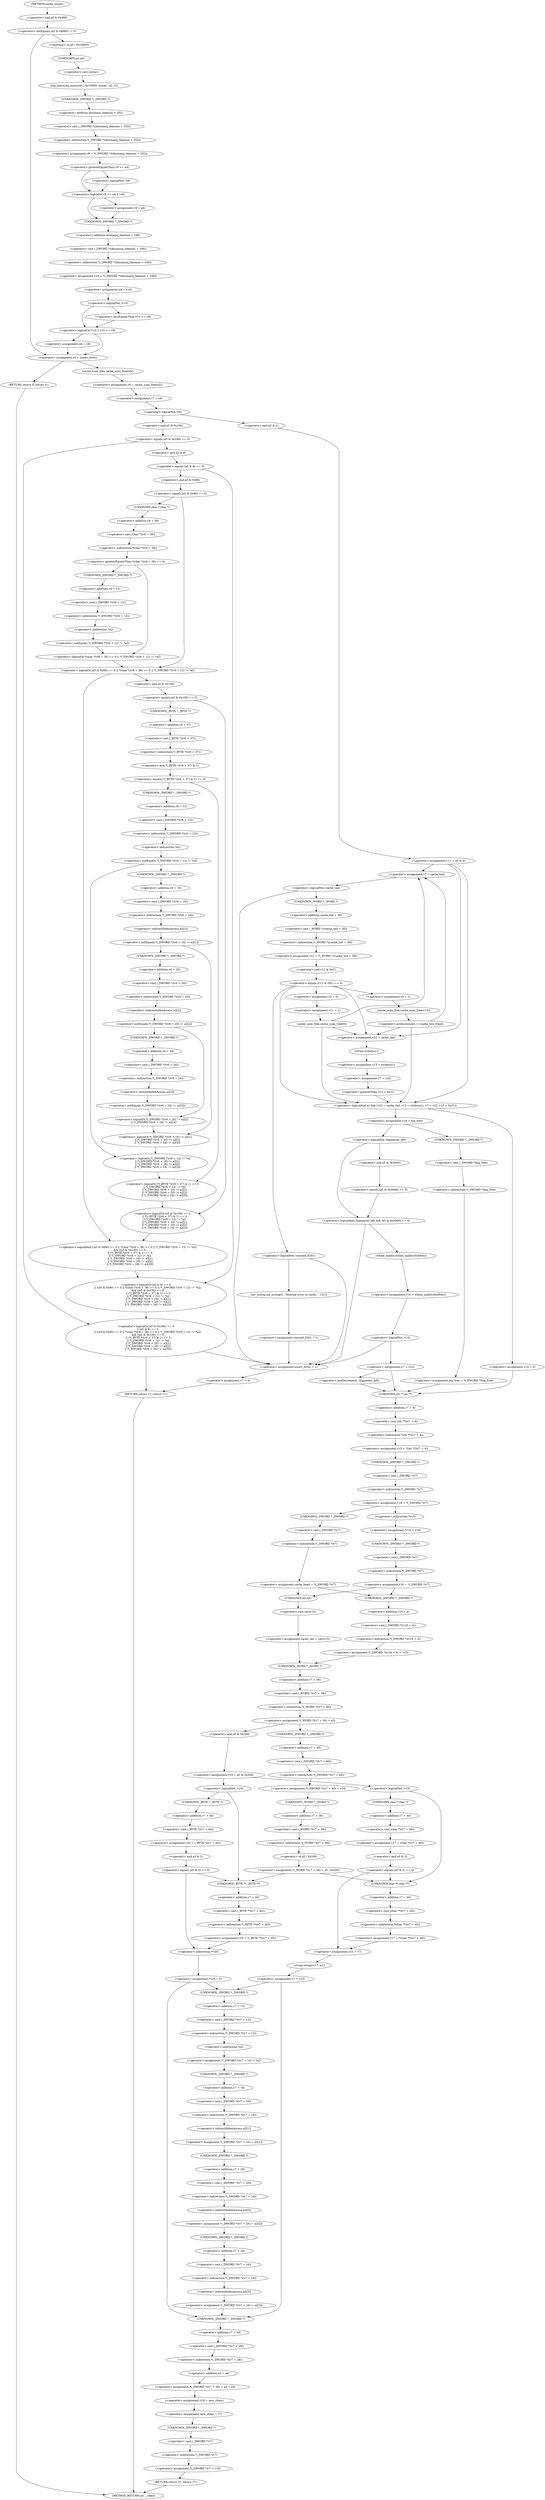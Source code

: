 digraph cache_insert {  
"1000145" [label = "(<operator>.notEquals,(a5 & 0x980) != 0)" ]
"1000146" [label = "(<operator>.and,a5 & 0x980)" ]
"1000151" [label = "(log_query,log_query(a5 | 0x10000, (int)a1, a2, 0))" ]
"1000152" [label = "(<operator>.or,a5 | 0x10000)" ]
"1000155" [label = "(<operator>.cast,(int)a1)" ]
"1000156" [label = "(UNKNOWN,int,int)" ]
"1000160" [label = "(<operator>.assignment,v9 = *(_DWORD *)(dnsmasq_daemon + 252))" ]
"1000162" [label = "(<operator>.indirection,*(_DWORD *)(dnsmasq_daemon + 252))" ]
"1000163" [label = "(<operator>.cast,(_DWORD *)(dnsmasq_daemon + 252))" ]
"1000164" [label = "(UNKNOWN,_DWORD *,_DWORD *)" ]
"1000165" [label = "(<operator>.addition,dnsmasq_daemon + 252)" ]
"1000169" [label = "(<operator>.logicalOr,v9 >= a4 || !v9)" ]
"1000170" [label = "(<operator>.greaterEqualsThan,v9 >= a4)" ]
"1000173" [label = "(<operator>.logicalNot,!v9)" ]
"1000175" [label = "(<operator>.assignment,v9 = a4)" ]
"1000178" [label = "(<operator>.assignment,v10 = *(_DWORD *)(dnsmasq_daemon + 248))" ]
"1000180" [label = "(<operator>.indirection,*(_DWORD *)(dnsmasq_daemon + 248))" ]
"1000181" [label = "(<operator>.cast,(_DWORD *)(dnsmasq_daemon + 248))" ]
"1000182" [label = "(UNKNOWN,_DWORD *,_DWORD *)" ]
"1000183" [label = "(<operator>.addition,dnsmasq_daemon + 248)" ]
"1000186" [label = "(<operator>.assignment,a4 = v10)" ]
"1000190" [label = "(<operator>.logicalOr,!v10 || v10 <= v9)" ]
"1000191" [label = "(<operator>.logicalNot,!v10)" ]
"1000193" [label = "(<operator>.lessEqualsThan,v10 <= v9)" ]
"1000196" [label = "(<operator>.assignment,a4 = v9)" ]
"1000199" [label = "(<operator>.assignment,v5 = insert_error)" ]
"1000204" [label = "(RETURN,return 0;,return 0;)" ]
"1000206" [label = "(<operator>.assignment,v6 = cache_scan_free(a5))" ]
"1000208" [label = "(cache_scan_free,cache_scan_free(a5))" ]
"1000210" [label = "(<operator>.assignment,v7 = v6)" ]
"1000214" [label = "(<operator>.logicalNot,!v6)" ]
"1000217" [label = "(<operator>.assignment,v11 = a5 & 4)" ]
"1000219" [label = "(<operator>.and,a5 & 4)" ]
"1000225" [label = "(<operator>.assignment,v7 = cache_tail)" ]
"1000229" [label = "(<operator>.logicalNot,!cache_tail)" ]
"1000232" [label = "(<operator>.assignment,v12 = *(_WORD *)(cache_tail + 36))" ]
"1000234" [label = "(<operator>.indirection,*(_WORD *)(cache_tail + 36))" ]
"1000235" [label = "(<operator>.cast,(_WORD *)(cache_tail + 36))" ]
"1000236" [label = "(UNKNOWN,_WORD *,_WORD *)" ]
"1000237" [label = "(<operator>.addition,cache_tail + 36)" ]
"1000241" [label = "(<operator>.equals,(v12 & 0xC) == 0)" ]
"1000242" [label = "(<operator>.and,v12 & 0xC)" ]
"1000251" [label = "(<operator>.logicalNot,!warned_8301)" ]
"1000254" [label = "(my_syslog,my_syslog(3, \"Internal error in cache.\", v21))" ]
"1000258" [label = "(<operator>.assignment,warned_8301 = 1)" ]
"1000265" [label = "(<operator>.assignment,v5 = 1)" ]
"1000268" [label = "(cache_scan_free,cache_scan_free(v12))" ]
"1000270" [label = "(<operator>.preIncrement,++cache_live_freed)" ]
"1000274" [label = "(<operator>.assignment,v5 = 0)" ]
"1000277" [label = "(<operator>.assignment,v11 = 1)" ]
"1000280" [label = "(cache_scan_free,cache_scan_free(0))" ]
"1000283" [label = "(<operator>.logicalAnd,a1 && (v22 = cache_tail, v13 = strlen(a1), v7 = v22, v13 > 0x31))" ]
"1000286" [label = "(<operator>.assignment,v22 = cache_tail)" ]
"1000290" [label = "(<operator>.assignment,v13 = strlen(a1))" ]
"1000292" [label = "(strlen,strlen(a1))" ]
"1000295" [label = "(<operator>.assignment,v7 = v22)" ]
"1000298" [label = "(<operator>.greaterThan,v13 > 0x31)" ]
"1000302" [label = "(<operator>.assignment,v14 = big_free)" ]
"1000308" [label = "(<operator>.assignment,big_free = *(_DWORD *)big_free)" ]
"1000310" [label = "(<operator>.indirection,*(_DWORD *)big_free)" ]
"1000311" [label = "(<operator>.cast,(_DWORD *)big_free)" ]
"1000312" [label = "(UNKNOWN,_DWORD *,_DWORD *)" ]
"1000317" [label = "(<operator>.logicalAnd,!bignames_left && (a5 & 0x5000) == 0)" ]
"1000318" [label = "(<operator>.logicalNot,!bignames_left)" ]
"1000320" [label = "(<operator>.equals,(a5 & 0x5000) == 0)" ]
"1000321" [label = "(<operator>.and,a5 & 0x5000)" ]
"1000326" [label = "(<operator>.assignment,v14 = whine_malloc(0x404u))" ]
"1000328" [label = "(whine_malloc,whine_malloc(0x404u))" ]
"1000331" [label = "(<operator>.logicalNot,!v14)" ]
"1000334" [label = "(<operator>.assignment,v7 = v22)" ]
"1000339" [label = "(<operator>.preDecrement,--bignames_left)" ]
"1000343" [label = "(<operator>.assignment,v14 = 0)" ]
"1000346" [label = "(<operator>.assignment,v15 = *(int **)(v7 + 4))" ]
"1000348" [label = "(<operator>.indirection,*(int **)(v7 + 4))" ]
"1000349" [label = "(<operator>.cast,(int **)(v7 + 4))" ]
"1000350" [label = "(UNKNOWN,int **,int **)" ]
"1000351" [label = "(<operator>.addition,v7 + 4)" ]
"1000354" [label = "(<operator>.assignment,v16 = *(_DWORD *)v7)" ]
"1000356" [label = "(<operator>.indirection,*(_DWORD *)v7)" ]
"1000357" [label = "(<operator>.cast,(_DWORD *)v7)" ]
"1000358" [label = "(UNKNOWN,_DWORD *,_DWORD *)" ]
"1000363" [label = "(<operator>.assignment,*v15 = v16)" ]
"1000364" [label = "(<operator>.indirection,*v15)" ]
"1000367" [label = "(<operator>.assignment,v16 = *(_DWORD *)v7)" ]
"1000369" [label = "(<operator>.indirection,*(_DWORD *)v7)" ]
"1000370" [label = "(<operator>.cast,(_DWORD *)v7)" ]
"1000371" [label = "(UNKNOWN,_DWORD *,_DWORD *)" ]
"1000375" [label = "(<operator>.assignment,cache_head = *(_DWORD *)v7)" ]
"1000377" [label = "(<operator>.indirection,*(_DWORD *)v7)" ]
"1000378" [label = "(<operator>.cast,(_DWORD *)v7)" ]
"1000379" [label = "(UNKNOWN,_DWORD *,_DWORD *)" ]
"1000383" [label = "(<operator>.assignment,*(_DWORD *)(v16 + 4) = v15)" ]
"1000384" [label = "(<operator>.indirection,*(_DWORD *)(v16 + 4))" ]
"1000385" [label = "(<operator>.cast,(_DWORD *)(v16 + 4))" ]
"1000386" [label = "(UNKNOWN,_DWORD *,_DWORD *)" ]
"1000387" [label = "(<operator>.addition,v16 + 4)" ]
"1000392" [label = "(<operator>.assignment,cache_tail = (int)v15)" ]
"1000394" [label = "(<operator>.cast,(int)v15)" ]
"1000395" [label = "(UNKNOWN,int,int)" ]
"1000397" [label = "(<operator>.assignment,*(_WORD *)(v7 + 36) = a5)" ]
"1000398" [label = "(<operator>.indirection,*(_WORD *)(v7 + 36))" ]
"1000399" [label = "(<operator>.cast,(_WORD *)(v7 + 36))" ]
"1000400" [label = "(UNKNOWN,_WORD *,_WORD *)" ]
"1000401" [label = "(<operator>.addition,v7 + 36)" ]
"1000408" [label = "(<operator>.assignment,*(_DWORD *)(v7 + 40) = v14)" ]
"1000409" [label = "(<operator>.indirection,*(_DWORD *)(v7 + 40))" ]
"1000410" [label = "(<operator>.cast,(_DWORD *)(v7 + 40))" ]
"1000411" [label = "(UNKNOWN,_DWORD *,_DWORD *)" ]
"1000412" [label = "(<operator>.addition,v7 + 40)" ]
"1000416" [label = "(<operator>.assignment,*(_WORD *)(v7 + 36) = a5 | 0x200)" ]
"1000417" [label = "(<operator>.indirection,*(_WORD *)(v7 + 36))" ]
"1000418" [label = "(<operator>.cast,(_WORD *)(v7 + 36))" ]
"1000419" [label = "(UNKNOWN,_WORD *,_WORD *)" ]
"1000420" [label = "(<operator>.addition,v7 + 36)" ]
"1000423" [label = "(<operator>.or,a5 | 0x200)" ]
"1000430" [label = "(<operator>.assignment,v17 = *(char **)(v7 + 40))" ]
"1000432" [label = "(<operator>.indirection,*(char **)(v7 + 40))" ]
"1000433" [label = "(<operator>.cast,(char **)(v7 + 40))" ]
"1000434" [label = "(UNKNOWN,char **,char **)" ]
"1000435" [label = "(<operator>.addition,v7 + 40)" ]
"1000439" [label = "(<operator>.assignment,v23 = v7)" ]
"1000442" [label = "(strcpy,strcpy(v17, a1))" ]
"1000445" [label = "(<operator>.assignment,v7 = v23)" ]
"1000452" [label = "(<operator>.assignment,*(_DWORD *)(v7 + 12) = *a2)" ]
"1000453" [label = "(<operator>.indirection,*(_DWORD *)(v7 + 12))" ]
"1000454" [label = "(<operator>.cast,(_DWORD *)(v7 + 12))" ]
"1000455" [label = "(UNKNOWN,_DWORD *,_DWORD *)" ]
"1000456" [label = "(<operator>.addition,v7 + 12)" ]
"1000459" [label = "(<operator>.indirection,*a2)" ]
"1000461" [label = "(<operator>.assignment,*(_DWORD *)(v7 + 16) = a2[1])" ]
"1000462" [label = "(<operator>.indirection,*(_DWORD *)(v7 + 16))" ]
"1000463" [label = "(<operator>.cast,(_DWORD *)(v7 + 16))" ]
"1000464" [label = "(UNKNOWN,_DWORD *,_DWORD *)" ]
"1000465" [label = "(<operator>.addition,v7 + 16)" ]
"1000468" [label = "(<operator>.indirectIndexAccess,a2[1])" ]
"1000471" [label = "(<operator>.assignment,*(_DWORD *)(v7 + 20) = a2[2])" ]
"1000472" [label = "(<operator>.indirection,*(_DWORD *)(v7 + 20))" ]
"1000473" [label = "(<operator>.cast,(_DWORD *)(v7 + 20))" ]
"1000474" [label = "(UNKNOWN,_DWORD *,_DWORD *)" ]
"1000475" [label = "(<operator>.addition,v7 + 20)" ]
"1000478" [label = "(<operator>.indirectIndexAccess,a2[2])" ]
"1000481" [label = "(<operator>.assignment,*(_DWORD *)(v7 + 24) = a2[3])" ]
"1000482" [label = "(<operator>.indirection,*(_DWORD *)(v7 + 24))" ]
"1000483" [label = "(<operator>.cast,(_DWORD *)(v7 + 24))" ]
"1000484" [label = "(UNKNOWN,_DWORD *,_DWORD *)" ]
"1000485" [label = "(<operator>.addition,v7 + 24)" ]
"1000488" [label = "(<operator>.indirectIndexAccess,a2[3])" ]
"1000491" [label = "(<operator>.assignment,*(_DWORD *)(v7 + 28) = a3 + a4)" ]
"1000492" [label = "(<operator>.indirection,*(_DWORD *)(v7 + 28))" ]
"1000493" [label = "(<operator>.cast,(_DWORD *)(v7 + 28))" ]
"1000494" [label = "(UNKNOWN,_DWORD *,_DWORD *)" ]
"1000495" [label = "(<operator>.addition,v7 + 28)" ]
"1000498" [label = "(<operator>.addition,a3 + a4)" ]
"1000501" [label = "(<operator>.assignment,v18 = new_chain)" ]
"1000504" [label = "(<operator>.assignment,new_chain = v7)" ]
"1000507" [label = "(<operator>.assignment,*(_DWORD *)v7 = v18)" ]
"1000508" [label = "(<operator>.indirection,*(_DWORD *)v7)" ]
"1000509" [label = "(<operator>.cast,(_DWORD *)v7)" ]
"1000510" [label = "(UNKNOWN,_DWORD *,_DWORD *)" ]
"1000513" [label = "(RETURN,return v7;,return v7;)" ]
"1000517" [label = "(<operator>.assignment,v19 = a5 & 0x200)" ]
"1000519" [label = "(<operator>.and,a5 & 0x200)" ]
"1000526" [label = "(<operator>.logicalNot,!v19)" ]
"1000529" [label = "(<operator>.assignment,v17 = (char *)(v7 + 40))" ]
"1000531" [label = "(<operator>.cast,(char *)(v7 + 40))" ]
"1000532" [label = "(UNKNOWN,char *,char *)" ]
"1000533" [label = "(<operator>.addition,v7 + 40)" ]
"1000537" [label = "(<operator>.equals,(a5 & 2) == 0)" ]
"1000538" [label = "(<operator>.and,a5 & 2)" ]
"1000545" [label = "(<operator>.logicalNot,!v19)" ]
"1000548" [label = "(<operator>.assignment,v20 = (_BYTE *)(v7 + 40))" ]
"1000550" [label = "(<operator>.cast,(_BYTE *)(v7 + 40))" ]
"1000551" [label = "(UNKNOWN,_BYTE *,_BYTE *)" ]
"1000552" [label = "(<operator>.addition,v7 + 40)" ]
"1000556" [label = "(<operator>.equals,(a5 & 2) == 0)" ]
"1000557" [label = "(<operator>.and,a5 & 2)" ]
"1000563" [label = "(<operator>.assignment,*v20 = 0)" ]
"1000564" [label = "(<operator>.indirection,*v20)" ]
"1000568" [label = "(<operator>.assignment,v20 = *(_BYTE **)(v7 + 40))" ]
"1000570" [label = "(<operator>.indirection,*(_BYTE **)(v7 + 40))" ]
"1000571" [label = "(<operator>.cast,(_BYTE **)(v7 + 40))" ]
"1000572" [label = "(UNKNOWN,_BYTE **,_BYTE **)" ]
"1000573" [label = "(<operator>.addition,v7 + 40)" ]
"1000578" [label = "(<operator>.logicalOr,(a5 & 0x180) == 0\n    || (a5 & 8) == 0\n    || ((a5 & 0x80) == 0 || *(char *)(v6 + 36) >= 0 || *(_DWORD *)(v6 + 12) != *a2)\n    && ((a5 & 0x100) == 0\n     || (*(_BYTE *)(v6 + 37) & 1) == 0\n     || *(_DWORD *)(v6 + 12) != *a2\n     || *(_DWORD *)(v6 + 16) != a2[1]\n     || *(_DWORD *)(v6 + 20) != a2[2]\n     || *(_DWORD *)(v6 + 24) != a2[3]))" ]
"1000579" [label = "(<operator>.equals,(a5 & 0x180) == 0)" ]
"1000580" [label = "(<operator>.and,a5 & 0x180)" ]
"1000584" [label = "(<operator>.logicalOr,(a5 & 8) == 0\n    || ((a5 & 0x80) == 0 || *(char *)(v6 + 36) >= 0 || *(_DWORD *)(v6 + 12) != *a2)\n    && ((a5 & 0x100) == 0\n     || (*(_BYTE *)(v6 + 37) & 1) == 0\n     || *(_DWORD *)(v6 + 12) != *a2\n     || *(_DWORD *)(v6 + 16) != a2[1]\n     || *(_DWORD *)(v6 + 20) != a2[2]\n     || *(_DWORD *)(v6 + 24) != a2[3]))" ]
"1000585" [label = "(<operator>.equals,(a5 & 8) == 0)" ]
"1000586" [label = "(<operator>.and,a5 & 8)" ]
"1000590" [label = "(<operator>.logicalAnd,((a5 & 0x80) == 0 || *(char *)(v6 + 36) >= 0 || *(_DWORD *)(v6 + 12) != *a2)\n    && ((a5 & 0x100) == 0\n     || (*(_BYTE *)(v6 + 37) & 1) == 0\n     || *(_DWORD *)(v6 + 12) != *a2\n     || *(_DWORD *)(v6 + 16) != a2[1]\n     || *(_DWORD *)(v6 + 20) != a2[2]\n     || *(_DWORD *)(v6 + 24) != a2[3]))" ]
"1000591" [label = "(<operator>.logicalOr,(a5 & 0x80) == 0 || *(char *)(v6 + 36) >= 0 || *(_DWORD *)(v6 + 12) != *a2)" ]
"1000592" [label = "(<operator>.equals,(a5 & 0x80) == 0)" ]
"1000593" [label = "(<operator>.and,a5 & 0x80)" ]
"1000597" [label = "(<operator>.logicalOr,*(char *)(v6 + 36) >= 0 || *(_DWORD *)(v6 + 12) != *a2)" ]
"1000598" [label = "(<operator>.greaterEqualsThan,*(char *)(v6 + 36) >= 0)" ]
"1000599" [label = "(<operator>.indirection,*(char *)(v6 + 36))" ]
"1000600" [label = "(<operator>.cast,(char *)(v6 + 36))" ]
"1000601" [label = "(UNKNOWN,char *,char *)" ]
"1000602" [label = "(<operator>.addition,v6 + 36)" ]
"1000606" [label = "(<operator>.notEquals,*(_DWORD *)(v6 + 12) != *a2)" ]
"1000607" [label = "(<operator>.indirection,*(_DWORD *)(v6 + 12))" ]
"1000608" [label = "(<operator>.cast,(_DWORD *)(v6 + 12))" ]
"1000609" [label = "(UNKNOWN,_DWORD *,_DWORD *)" ]
"1000610" [label = "(<operator>.addition,v6 + 12)" ]
"1000613" [label = "(<operator>.indirection,*a2)" ]
"1000615" [label = "(<operator>.logicalOr,(a5 & 0x100) == 0\n     || (*(_BYTE *)(v6 + 37) & 1) == 0\n     || *(_DWORD *)(v6 + 12) != *a2\n     || *(_DWORD *)(v6 + 16) != a2[1]\n     || *(_DWORD *)(v6 + 20) != a2[2]\n     || *(_DWORD *)(v6 + 24) != a2[3])" ]
"1000616" [label = "(<operator>.equals,(a5 & 0x100) == 0)" ]
"1000617" [label = "(<operator>.and,a5 & 0x100)" ]
"1000621" [label = "(<operator>.logicalOr,(*(_BYTE *)(v6 + 37) & 1) == 0\n     || *(_DWORD *)(v6 + 12) != *a2\n     || *(_DWORD *)(v6 + 16) != a2[1]\n     || *(_DWORD *)(v6 + 20) != a2[2]\n     || *(_DWORD *)(v6 + 24) != a2[3])" ]
"1000622" [label = "(<operator>.equals,(*(_BYTE *)(v6 + 37) & 1) == 0)" ]
"1000623" [label = "(<operator>.and,*(_BYTE *)(v6 + 37) & 1)" ]
"1000624" [label = "(<operator>.indirection,*(_BYTE *)(v6 + 37))" ]
"1000625" [label = "(<operator>.cast,(_BYTE *)(v6 + 37))" ]
"1000626" [label = "(UNKNOWN,_BYTE *,_BYTE *)" ]
"1000627" [label = "(<operator>.addition,v6 + 37)" ]
"1000632" [label = "(<operator>.logicalOr,*(_DWORD *)(v6 + 12) != *a2\n     || *(_DWORD *)(v6 + 16) != a2[1]\n     || *(_DWORD *)(v6 + 20) != a2[2]\n     || *(_DWORD *)(v6 + 24) != a2[3])" ]
"1000633" [label = "(<operator>.notEquals,*(_DWORD *)(v6 + 12) != *a2)" ]
"1000634" [label = "(<operator>.indirection,*(_DWORD *)(v6 + 12))" ]
"1000635" [label = "(<operator>.cast,(_DWORD *)(v6 + 12))" ]
"1000636" [label = "(UNKNOWN,_DWORD *,_DWORD *)" ]
"1000637" [label = "(<operator>.addition,v6 + 12)" ]
"1000640" [label = "(<operator>.indirection,*a2)" ]
"1000642" [label = "(<operator>.logicalOr,*(_DWORD *)(v6 + 16) != a2[1]\n     || *(_DWORD *)(v6 + 20) != a2[2]\n     || *(_DWORD *)(v6 + 24) != a2[3])" ]
"1000643" [label = "(<operator>.notEquals,*(_DWORD *)(v6 + 16) != a2[1])" ]
"1000644" [label = "(<operator>.indirection,*(_DWORD *)(v6 + 16))" ]
"1000645" [label = "(<operator>.cast,(_DWORD *)(v6 + 16))" ]
"1000646" [label = "(UNKNOWN,_DWORD *,_DWORD *)" ]
"1000647" [label = "(<operator>.addition,v6 + 16)" ]
"1000650" [label = "(<operator>.indirectIndexAccess,a2[1])" ]
"1000653" [label = "(<operator>.logicalOr,*(_DWORD *)(v6 + 20) != a2[2]\n     || *(_DWORD *)(v6 + 24) != a2[3])" ]
"1000654" [label = "(<operator>.notEquals,*(_DWORD *)(v6 + 20) != a2[2])" ]
"1000655" [label = "(<operator>.indirection,*(_DWORD *)(v6 + 20))" ]
"1000656" [label = "(<operator>.cast,(_DWORD *)(v6 + 20))" ]
"1000657" [label = "(UNKNOWN,_DWORD *,_DWORD *)" ]
"1000658" [label = "(<operator>.addition,v6 + 20)" ]
"1000661" [label = "(<operator>.indirectIndexAccess,a2[2])" ]
"1000664" [label = "(<operator>.notEquals,*(_DWORD *)(v6 + 24) != a2[3])" ]
"1000665" [label = "(<operator>.indirection,*(_DWORD *)(v6 + 24))" ]
"1000666" [label = "(<operator>.cast,(_DWORD *)(v6 + 24))" ]
"1000667" [label = "(UNKNOWN,_DWORD *,_DWORD *)" ]
"1000668" [label = "(<operator>.addition,v6 + 24)" ]
"1000671" [label = "(<operator>.indirectIndexAccess,a2[3])" ]
"1000676" [label = "(<operator>.assignment,insert_error = 1)" ]
"1000679" [label = "(<operator>.assignment,v7 = 0)" ]
"1000682" [label = "(RETURN,return v7;,return v7;)" ]
"1000119" [label = "(METHOD,cache_insert)" ]
"1000684" [label = "(METHOD_RETURN,int __cdecl)" ]
  "1000145" -> "1000152" 
  "1000145" -> "1000199" 
  "1000146" -> "1000145" 
  "1000151" -> "1000164" 
  "1000152" -> "1000156" 
  "1000155" -> "1000151" 
  "1000156" -> "1000155" 
  "1000160" -> "1000170" 
  "1000162" -> "1000160" 
  "1000163" -> "1000162" 
  "1000164" -> "1000165" 
  "1000165" -> "1000163" 
  "1000169" -> "1000175" 
  "1000169" -> "1000182" 
  "1000170" -> "1000169" 
  "1000170" -> "1000173" 
  "1000173" -> "1000169" 
  "1000175" -> "1000182" 
  "1000178" -> "1000186" 
  "1000180" -> "1000178" 
  "1000181" -> "1000180" 
  "1000182" -> "1000183" 
  "1000183" -> "1000181" 
  "1000186" -> "1000191" 
  "1000190" -> "1000196" 
  "1000190" -> "1000199" 
  "1000191" -> "1000190" 
  "1000191" -> "1000193" 
  "1000193" -> "1000190" 
  "1000196" -> "1000199" 
  "1000199" -> "1000204" 
  "1000199" -> "1000208" 
  "1000204" -> "1000684" 
  "1000206" -> "1000210" 
  "1000208" -> "1000206" 
  "1000210" -> "1000214" 
  "1000214" -> "1000219" 
  "1000214" -> "1000580" 
  "1000217" -> "1000225" 
  "1000217" -> "1000283" 
  "1000217" -> "1000286" 
  "1000219" -> "1000217" 
  "1000225" -> "1000229" 
  "1000229" -> "1000676" 
  "1000229" -> "1000236" 
  "1000232" -> "1000242" 
  "1000234" -> "1000232" 
  "1000235" -> "1000234" 
  "1000236" -> "1000237" 
  "1000237" -> "1000235" 
  "1000241" -> "1000283" 
  "1000241" -> "1000286" 
  "1000241" -> "1000251" 
  "1000241" -> "1000265" 
  "1000241" -> "1000274" 
  "1000242" -> "1000241" 
  "1000251" -> "1000254" 
  "1000251" -> "1000676" 
  "1000254" -> "1000258" 
  "1000258" -> "1000676" 
  "1000265" -> "1000268" 
  "1000268" -> "1000270" 
  "1000270" -> "1000225" 
  "1000270" -> "1000283" 
  "1000270" -> "1000286" 
  "1000274" -> "1000277" 
  "1000277" -> "1000280" 
  "1000280" -> "1000225" 
  "1000280" -> "1000283" 
  "1000280" -> "1000286" 
  "1000283" -> "1000302" 
  "1000283" -> "1000343" 
  "1000286" -> "1000292" 
  "1000290" -> "1000295" 
  "1000292" -> "1000290" 
  "1000295" -> "1000298" 
  "1000298" -> "1000283" 
  "1000302" -> "1000312" 
  "1000302" -> "1000318" 
  "1000308" -> "1000350" 
  "1000310" -> "1000308" 
  "1000311" -> "1000310" 
  "1000312" -> "1000311" 
  "1000317" -> "1000676" 
  "1000317" -> "1000328" 
  "1000318" -> "1000317" 
  "1000318" -> "1000321" 
  "1000320" -> "1000317" 
  "1000321" -> "1000320" 
  "1000326" -> "1000331" 
  "1000328" -> "1000326" 
  "1000331" -> "1000676" 
  "1000331" -> "1000334" 
  "1000334" -> "1000339" 
  "1000334" -> "1000350" 
  "1000339" -> "1000350" 
  "1000343" -> "1000350" 
  "1000346" -> "1000358" 
  "1000348" -> "1000346" 
  "1000349" -> "1000348" 
  "1000350" -> "1000351" 
  "1000351" -> "1000349" 
  "1000354" -> "1000364" 
  "1000354" -> "1000379" 
  "1000356" -> "1000354" 
  "1000357" -> "1000356" 
  "1000358" -> "1000357" 
  "1000363" -> "1000371" 
  "1000364" -> "1000363" 
  "1000367" -> "1000386" 
  "1000367" -> "1000395" 
  "1000369" -> "1000367" 
  "1000370" -> "1000369" 
  "1000371" -> "1000370" 
  "1000375" -> "1000386" 
  "1000375" -> "1000395" 
  "1000377" -> "1000375" 
  "1000378" -> "1000377" 
  "1000379" -> "1000378" 
  "1000383" -> "1000400" 
  "1000384" -> "1000383" 
  "1000385" -> "1000384" 
  "1000386" -> "1000387" 
  "1000387" -> "1000385" 
  "1000392" -> "1000400" 
  "1000394" -> "1000392" 
  "1000395" -> "1000394" 
  "1000397" -> "1000411" 
  "1000397" -> "1000519" 
  "1000398" -> "1000397" 
  "1000399" -> "1000398" 
  "1000400" -> "1000401" 
  "1000401" -> "1000399" 
  "1000408" -> "1000419" 
  "1000409" -> "1000408" 
  "1000410" -> "1000409" 
  "1000411" -> "1000412" 
  "1000412" -> "1000410" 
  "1000416" -> "1000434" 
  "1000416" -> "1000572" 
  "1000417" -> "1000423" 
  "1000418" -> "1000417" 
  "1000419" -> "1000420" 
  "1000420" -> "1000418" 
  "1000423" -> "1000416" 
  "1000430" -> "1000439" 
  "1000432" -> "1000430" 
  "1000433" -> "1000432" 
  "1000434" -> "1000435" 
  "1000435" -> "1000433" 
  "1000439" -> "1000442" 
  "1000442" -> "1000445" 
  "1000445" -> "1000455" 
  "1000445" -> "1000494" 
  "1000452" -> "1000464" 
  "1000453" -> "1000459" 
  "1000454" -> "1000453" 
  "1000455" -> "1000456" 
  "1000456" -> "1000454" 
  "1000459" -> "1000452" 
  "1000461" -> "1000474" 
  "1000462" -> "1000468" 
  "1000463" -> "1000462" 
  "1000464" -> "1000465" 
  "1000465" -> "1000463" 
  "1000468" -> "1000461" 
  "1000471" -> "1000484" 
  "1000472" -> "1000478" 
  "1000473" -> "1000472" 
  "1000474" -> "1000475" 
  "1000475" -> "1000473" 
  "1000478" -> "1000471" 
  "1000481" -> "1000494" 
  "1000482" -> "1000488" 
  "1000483" -> "1000482" 
  "1000484" -> "1000485" 
  "1000485" -> "1000483" 
  "1000488" -> "1000481" 
  "1000491" -> "1000501" 
  "1000492" -> "1000498" 
  "1000493" -> "1000492" 
  "1000494" -> "1000495" 
  "1000495" -> "1000493" 
  "1000498" -> "1000491" 
  "1000501" -> "1000504" 
  "1000504" -> "1000510" 
  "1000507" -> "1000513" 
  "1000508" -> "1000507" 
  "1000509" -> "1000508" 
  "1000510" -> "1000509" 
  "1000513" -> "1000684" 
  "1000517" -> "1000526" 
  "1000517" -> "1000545" 
  "1000519" -> "1000517" 
  "1000526" -> "1000532" 
  "1000526" -> "1000434" 
  "1000529" -> "1000538" 
  "1000531" -> "1000529" 
  "1000532" -> "1000533" 
  "1000533" -> "1000531" 
  "1000537" -> "1000439" 
  "1000537" -> "1000434" 
  "1000538" -> "1000537" 
  "1000545" -> "1000551" 
  "1000545" -> "1000572" 
  "1000548" -> "1000557" 
  "1000550" -> "1000548" 
  "1000551" -> "1000552" 
  "1000552" -> "1000550" 
  "1000556" -> "1000564" 
  "1000556" -> "1000572" 
  "1000557" -> "1000556" 
  "1000563" -> "1000455" 
  "1000563" -> "1000494" 
  "1000564" -> "1000563" 
  "1000568" -> "1000564" 
  "1000570" -> "1000568" 
  "1000571" -> "1000570" 
  "1000572" -> "1000573" 
  "1000573" -> "1000571" 
  "1000578" -> "1000676" 
  "1000578" -> "1000682" 
  "1000579" -> "1000578" 
  "1000579" -> "1000586" 
  "1000580" -> "1000579" 
  "1000584" -> "1000578" 
  "1000585" -> "1000584" 
  "1000585" -> "1000593" 
  "1000586" -> "1000585" 
  "1000590" -> "1000584" 
  "1000591" -> "1000590" 
  "1000591" -> "1000617" 
  "1000592" -> "1000601" 
  "1000592" -> "1000591" 
  "1000593" -> "1000592" 
  "1000597" -> "1000591" 
  "1000598" -> "1000609" 
  "1000598" -> "1000597" 
  "1000599" -> "1000598" 
  "1000600" -> "1000599" 
  "1000601" -> "1000602" 
  "1000602" -> "1000600" 
  "1000606" -> "1000597" 
  "1000607" -> "1000613" 
  "1000608" -> "1000607" 
  "1000609" -> "1000610" 
  "1000610" -> "1000608" 
  "1000613" -> "1000606" 
  "1000615" -> "1000590" 
  "1000616" -> "1000626" 
  "1000616" -> "1000615" 
  "1000617" -> "1000616" 
  "1000621" -> "1000615" 
  "1000622" -> "1000636" 
  "1000622" -> "1000621" 
  "1000623" -> "1000622" 
  "1000624" -> "1000623" 
  "1000625" -> "1000624" 
  "1000626" -> "1000627" 
  "1000627" -> "1000625" 
  "1000632" -> "1000621" 
  "1000633" -> "1000646" 
  "1000633" -> "1000632" 
  "1000634" -> "1000640" 
  "1000635" -> "1000634" 
  "1000636" -> "1000637" 
  "1000637" -> "1000635" 
  "1000640" -> "1000633" 
  "1000642" -> "1000632" 
  "1000643" -> "1000657" 
  "1000643" -> "1000642" 
  "1000644" -> "1000650" 
  "1000645" -> "1000644" 
  "1000646" -> "1000647" 
  "1000647" -> "1000645" 
  "1000650" -> "1000643" 
  "1000653" -> "1000642" 
  "1000654" -> "1000667" 
  "1000654" -> "1000653" 
  "1000655" -> "1000661" 
  "1000656" -> "1000655" 
  "1000657" -> "1000658" 
  "1000658" -> "1000656" 
  "1000661" -> "1000654" 
  "1000664" -> "1000653" 
  "1000665" -> "1000671" 
  "1000666" -> "1000665" 
  "1000667" -> "1000668" 
  "1000668" -> "1000666" 
  "1000671" -> "1000664" 
  "1000676" -> "1000679" 
  "1000679" -> "1000682" 
  "1000682" -> "1000684" 
  "1000119" -> "1000146" 
}
